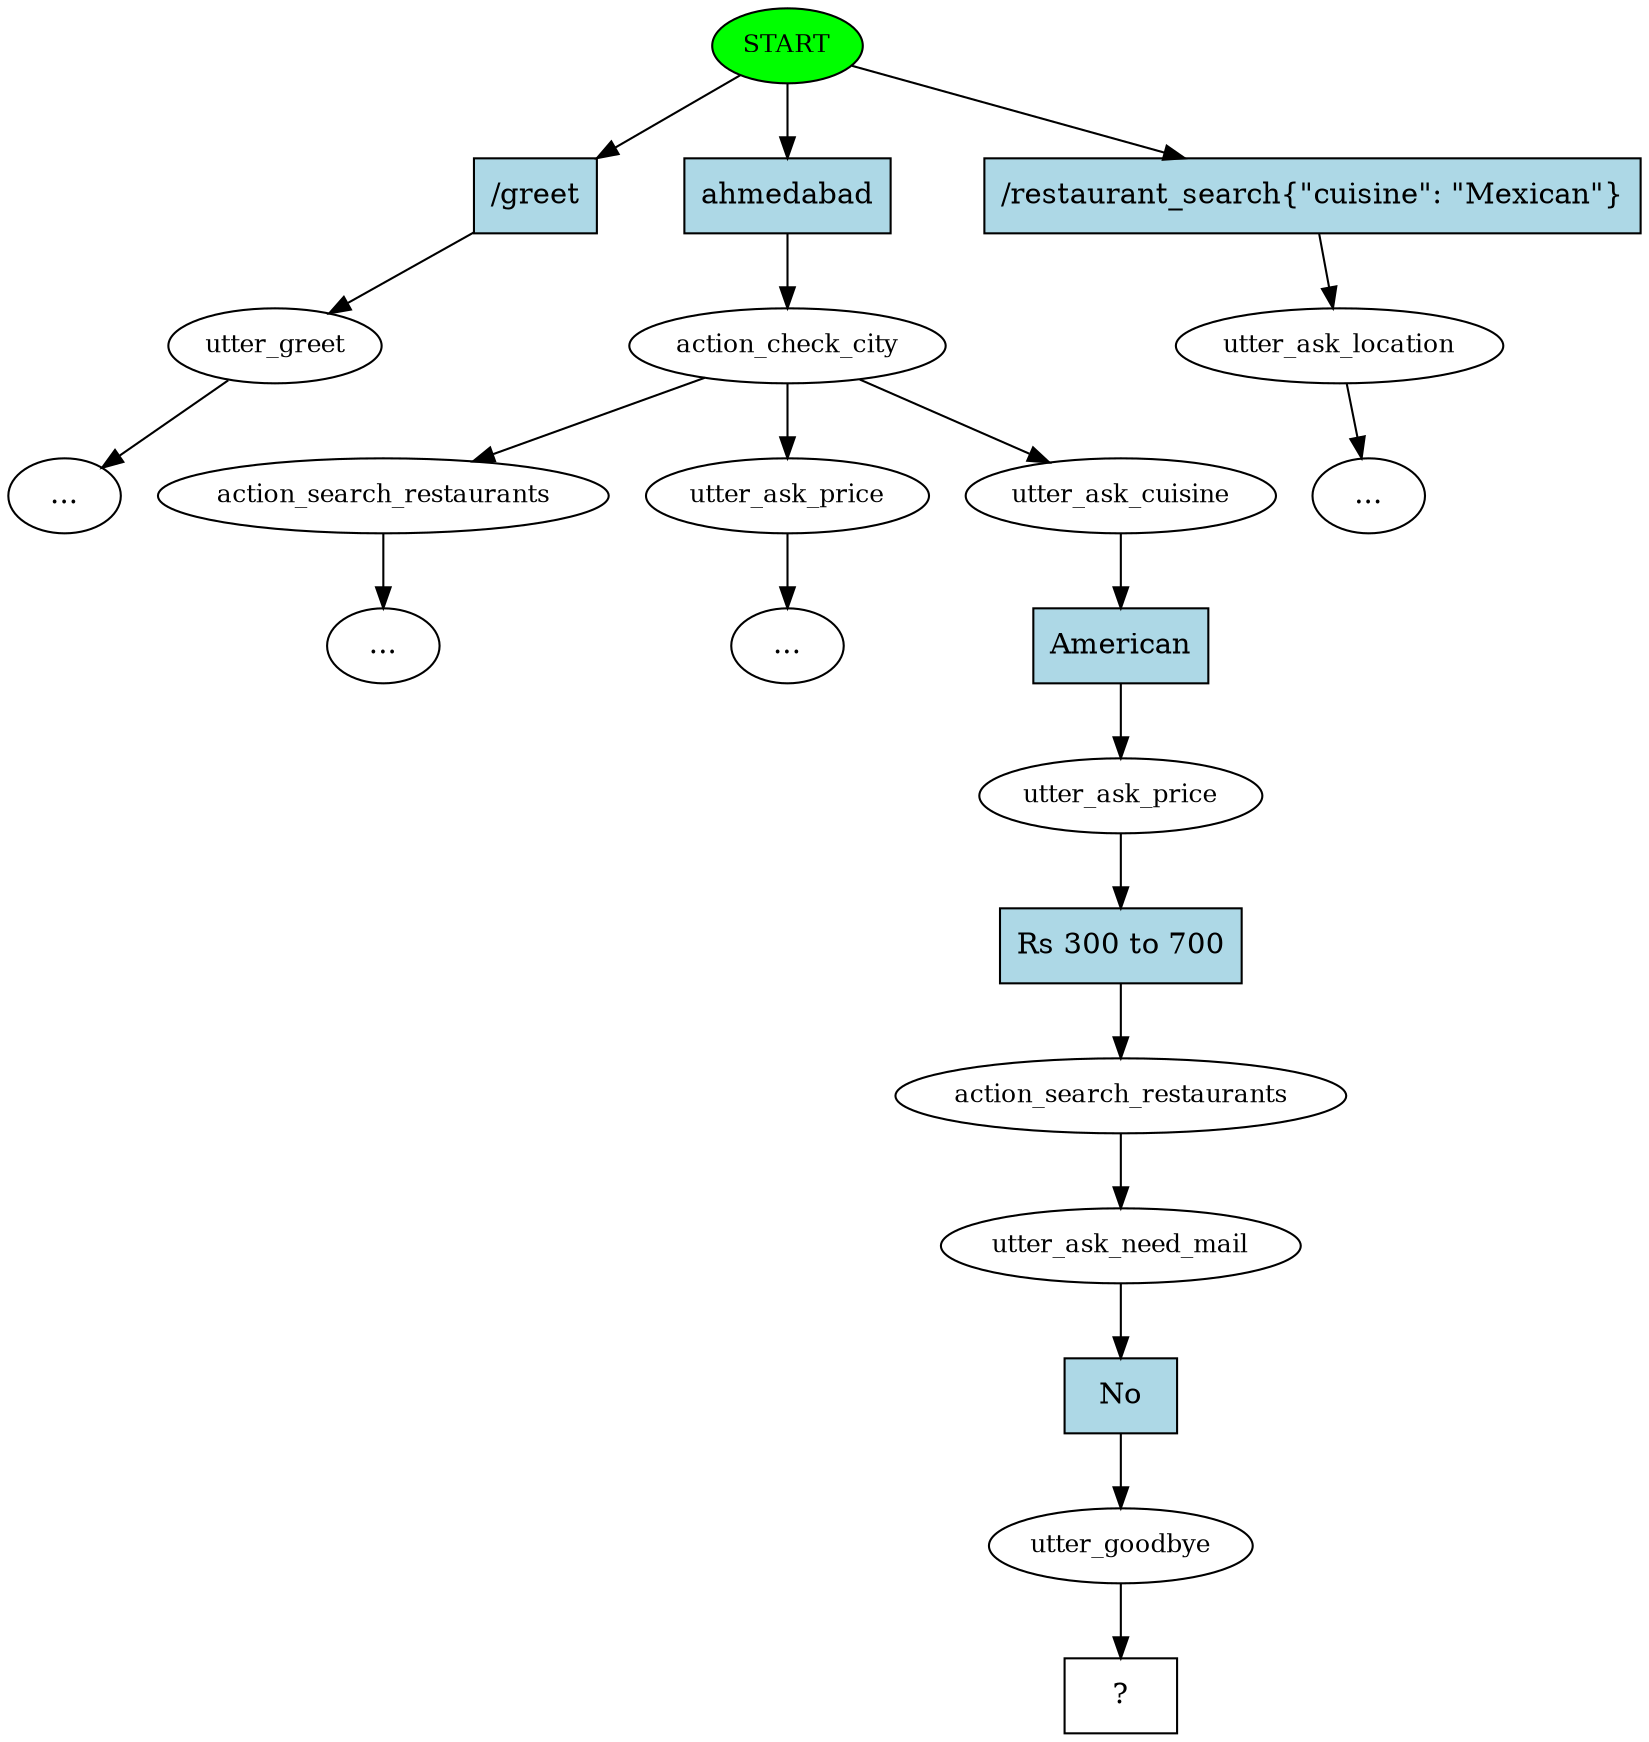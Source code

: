 digraph  {
0 [class="start active", fillcolor=green, fontsize=12, label=START, style=filled];
1 [class="", fontsize=12, label=utter_greet];
"-12" [class=ellipsis, label="..."];
11 [class=active, fontsize=12, label=action_check_city];
12 [class="", fontsize=12, label=action_search_restaurants];
"-13" [class=ellipsis, label="..."];
14 [class="", fontsize=12, label=utter_ask_price];
"-14" [class=ellipsis, label="..."];
15 [class="", fontsize=12, label=utter_ask_location];
"-15" [class=ellipsis, label="..."];
17 [class=active, fontsize=12, label=utter_ask_cuisine];
18 [class=active, fontsize=12, label=utter_ask_price];
19 [class=active, fontsize=12, label=action_search_restaurants];
20 [class=active, fontsize=12, label=utter_ask_need_mail];
21 [class=active, fontsize=12, label=utter_goodbye];
22 [class="intent dashed active", label="  ?  ", shape=rect];
23 [class=intent, fillcolor=lightblue, label="/greet", shape=rect, style=filled];
24 [class="intent active", fillcolor=lightblue, label=ahmedabad, shape=rect, style=filled];
25 [class=intent, fillcolor=lightblue, label="/restaurant_search{\"cuisine\": \"Mexican\"}", shape=rect, style=filled];
26 [class="intent active", fillcolor=lightblue, label=American, shape=rect, style=filled];
27 [class="intent active", fillcolor=lightblue, label="Rs 300 to 700", shape=rect, style=filled];
28 [class="intent active", fillcolor=lightblue, label=No, shape=rect, style=filled];
0 -> 23  [class="", key=0];
0 -> 24  [class=active, key=0];
0 -> 25  [class="", key=0];
1 -> "-12"  [class="", key=NONE, label=""];
11 -> 12  [class="", key=NONE, label=""];
11 -> 14  [class="", key=NONE, label=""];
11 -> 17  [class=active, key=NONE, label=""];
12 -> "-13"  [class="", key=NONE, label=""];
14 -> "-14"  [class="", key=NONE, label=""];
15 -> "-15"  [class="", key=NONE, label=""];
17 -> 26  [class=active, key=0];
18 -> 27  [class=active, key=0];
19 -> 20  [class=active, key=NONE, label=""];
20 -> 28  [class=active, key=0];
21 -> 22  [class=active, key=NONE, label=""];
23 -> 1  [class="", key=0];
24 -> 11  [class=active, key=0];
25 -> 15  [class="", key=0];
26 -> 18  [class=active, key=0];
27 -> 19  [class=active, key=0];
28 -> 21  [class=active, key=0];
}
